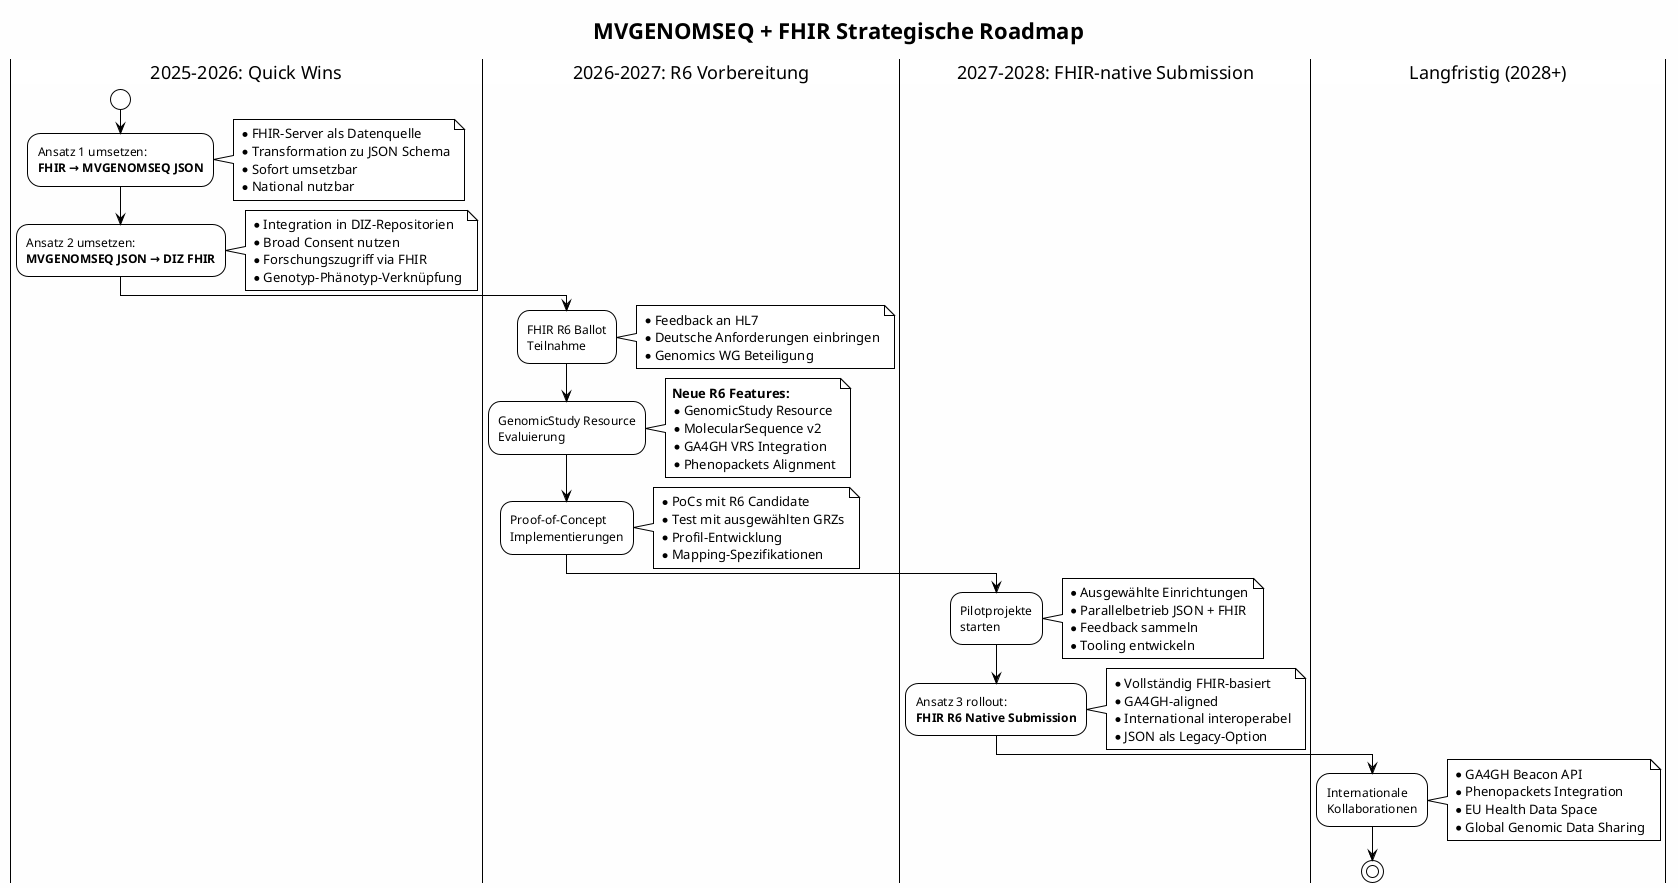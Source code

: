 @startuml
!theme plain
skinparam backgroundColor #FEFEFE
skinparam shadowing false

title MVGENOMSEQ + FHIR Strategische Roadmap

|2025-2026: Quick Wins|
start
:Ansatz 1 umsetzen:
**FHIR → MVGENOMSEQ JSON**;
note right
  * FHIR-Server als Datenquelle
  * Transformation zu JSON Schema
  * Sofort umsetzbar
  * National nutzbar
end note

:Ansatz 2 umsetzen:
**MVGENOMSEQ JSON → DIZ FHIR**;
note right
  * Integration in DIZ-Repositorien
  * Broad Consent nutzen
  * Forschungszugriff via FHIR
  * Genotyp-Phänotyp-Verknüpfung
end note

|2026-2027: R6 Vorbereitung|

:FHIR R6 Ballot\nTeilnahme;
note right
  * Feedback an HL7
  * Deutsche Anforderungen einbringen
  * Genomics WG Beteiligung
end note

:GenomicStudy Resource\nEvaluierung;
note right
  **Neue R6 Features:**
  * GenomicStudy Resource
  * MolecularSequence v2
  * GA4GH VRS Integration
  * Phenopackets Alignment
end note

:Proof-of-Concept\nImplementierungen;
note right
  * PoCs mit R6 Candidate
  * Test mit ausgewählten GRZs
  * Profil-Entwicklung
  * Mapping-Spezifikationen
end note

|2027-2028: FHIR-native Submission|

:Pilotprojekte\nstarten;
note right
  * Ausgewählte Einrichtungen
  * Parallelbetrieb JSON + FHIR
  * Feedback sammeln
  * Tooling entwickeln
end note

:Ansatz 3 rollout:
**FHIR R6 Native Submission**;
note right
  * Vollständig FHIR-basiert
  * GA4GH-aligned
  * International interoperabel
  * JSON als Legacy-Option
end note

|Langfristig (2028+)|

:Internationale\nKollaborationen;
note right
  * GA4GH Beacon API
  * Phenopackets Integration
  * EU Health Data Space
  * Global Genomic Data Sharing
end note

stop

@enduml
